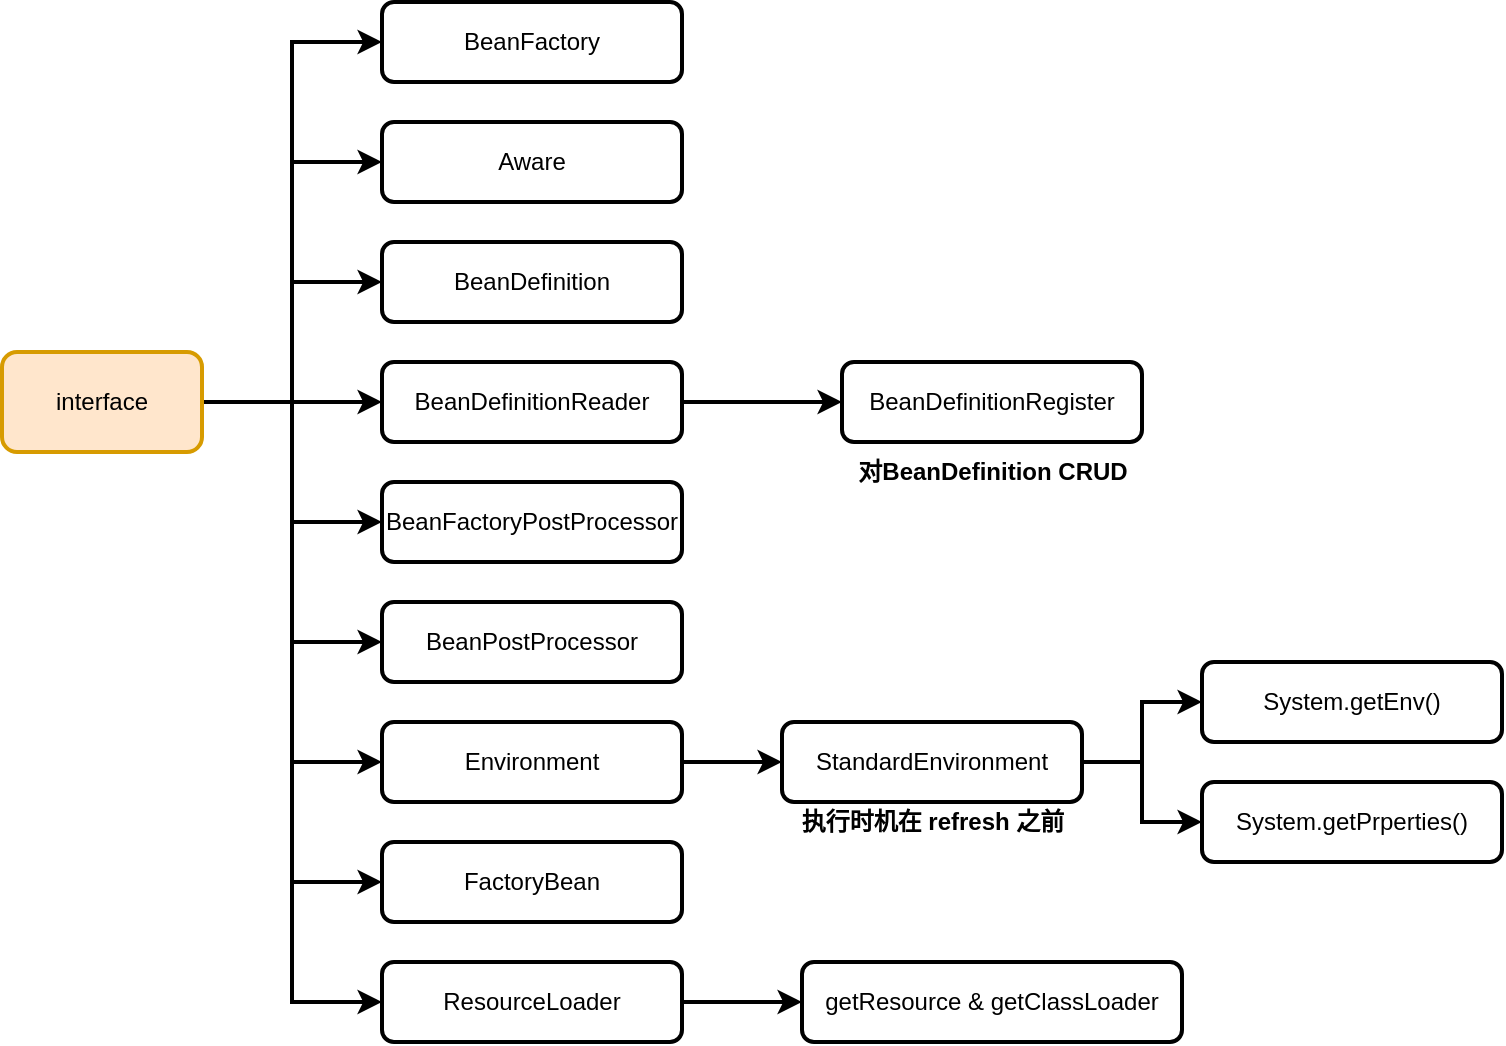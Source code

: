 <mxfile>
    <diagram id="aUQ94GuYCvivdaW4peMD" name="Page-1">
        <mxGraphModel dx="1536" dy="643" grid="1" gridSize="10" guides="1" tooltips="1" connect="1" arrows="1" fold="1" page="1" pageScale="1" pageWidth="850" pageHeight="1100" math="0" shadow="0">
            <root>
                <mxCell id="0"/>
                <mxCell id="1" parent="0"/>
                <mxCell id="4" value="" style="edgeStyle=orthogonalEdgeStyle;rounded=0;orthogonalLoop=1;jettySize=auto;html=1;fontStyle=0;fontSize=12;strokeWidth=2;entryX=0;entryY=0.5;entryDx=0;entryDy=0;" parent="1" source="2" target="3" edge="1">
                    <mxGeometry relative="1" as="geometry"/>
                </mxCell>
                <mxCell id="18" style="edgeStyle=orthogonalEdgeStyle;rounded=0;orthogonalLoop=1;jettySize=auto;html=1;entryX=0;entryY=0.5;entryDx=0;entryDy=0;fontSize=12;strokeWidth=2;" parent="1" source="2" target="6" edge="1">
                    <mxGeometry relative="1" as="geometry"/>
                </mxCell>
                <mxCell id="20" style="edgeStyle=orthogonalEdgeStyle;rounded=0;orthogonalLoop=1;jettySize=auto;html=1;entryX=0;entryY=0.5;entryDx=0;entryDy=0;fontSize=12;strokeWidth=2;" parent="1" source="2" target="8" edge="1">
                    <mxGeometry relative="1" as="geometry"/>
                </mxCell>
                <mxCell id="21" style="edgeStyle=orthogonalEdgeStyle;rounded=0;orthogonalLoop=1;jettySize=auto;html=1;entryX=0;entryY=0.5;entryDx=0;entryDy=0;fontSize=12;strokeWidth=2;" parent="1" source="2" target="9" edge="1">
                    <mxGeometry relative="1" as="geometry"/>
                </mxCell>
                <mxCell id="22" style="edgeStyle=orthogonalEdgeStyle;rounded=0;orthogonalLoop=1;jettySize=auto;html=1;entryX=0;entryY=0.5;entryDx=0;entryDy=0;fontSize=12;strokeWidth=2;" parent="1" source="2" target="10" edge="1">
                    <mxGeometry relative="1" as="geometry"/>
                </mxCell>
                <mxCell id="23" style="edgeStyle=orthogonalEdgeStyle;rounded=0;orthogonalLoop=1;jettySize=auto;html=1;entryX=0;entryY=0.5;entryDx=0;entryDy=0;fontSize=12;strokeWidth=2;" parent="1" source="2" target="11" edge="1">
                    <mxGeometry relative="1" as="geometry"/>
                </mxCell>
                <mxCell id="25" style="edgeStyle=orthogonalEdgeStyle;rounded=0;orthogonalLoop=1;jettySize=auto;html=1;entryX=0;entryY=0.5;entryDx=0;entryDy=0;fontSize=12;strokeWidth=2;" parent="1" source="2" target="7" edge="1">
                    <mxGeometry relative="1" as="geometry"/>
                </mxCell>
                <mxCell id="27" style="edgeStyle=orthogonalEdgeStyle;rounded=0;orthogonalLoop=1;jettySize=auto;html=1;entryX=0;entryY=0.5;entryDx=0;entryDy=0;fontSize=12;strokeWidth=2;" parent="1" source="2" target="26" edge="1">
                    <mxGeometry relative="1" as="geometry"/>
                </mxCell>
                <mxCell id="32" style="edgeStyle=orthogonalEdgeStyle;rounded=0;orthogonalLoop=1;jettySize=auto;html=1;entryX=0;entryY=0.5;entryDx=0;entryDy=0;strokeWidth=2;" edge="1" parent="1" source="2" target="31">
                    <mxGeometry relative="1" as="geometry"/>
                </mxCell>
                <mxCell id="2" value="interface" style="rounded=1;whiteSpace=wrap;html=1;strokeWidth=2;fontStyle=0;fillColor=#ffe6cc;strokeColor=#d79b00;" parent="1" vertex="1">
                    <mxGeometry x="40" y="255" width="100" height="50" as="geometry"/>
                </mxCell>
                <mxCell id="3" value="BeanFactory" style="rounded=1;whiteSpace=wrap;html=1;strokeWidth=2;fontStyle=0" parent="1" vertex="1">
                    <mxGeometry x="230" y="80" width="150" height="40" as="geometry"/>
                </mxCell>
                <mxCell id="6" value="Aware&lt;span style=&quot;color: rgba(0 , 0 , 0 , 0) ; font-family: monospace ; font-size: 0px&quot;&gt;%3CmxGraphModel%3E%3Croot%3E%3CmxCell%20id%3D%220%22%2F%3E%3CmxCell%20id%3D%221%22%20parent%3D%220%22%2F%3E%3CmxCell%20id%3D%222%22%20value%3D%22BeanFactory%22%20style%3D%22rounded%3D1%3BwhiteSpace%3Dwrap%3Bhtml%3D1%3BstrokeWidth%3D2%3BfontStyle%3D0%22%20vertex%3D%221%22%20parent%3D%221%22%3E%3CmxGeometry%20x%3D%22270%22%20y%3D%2280%22%20width%3D%22150%22%20height%3D%2240%22%20as%3D%22geometry%22%2F%3E%3C%2FmxCell%3E%3C%2Froot%3E%3C%2FmxGraphModel%3E&lt;/span&gt;" style="rounded=1;whiteSpace=wrap;html=1;strokeWidth=2;fontStyle=0" parent="1" vertex="1">
                    <mxGeometry x="230" y="140" width="150" height="40" as="geometry"/>
                </mxCell>
                <mxCell id="7" value="BeanDefinition" style="rounded=1;whiteSpace=wrap;html=1;strokeWidth=2;fontStyle=0" parent="1" vertex="1">
                    <mxGeometry x="230" y="200" width="150" height="40" as="geometry"/>
                </mxCell>
                <mxCell id="29" value="" style="edgeStyle=orthogonalEdgeStyle;rounded=0;orthogonalLoop=1;jettySize=auto;html=1;fontSize=12;strokeWidth=2;" parent="1" source="8" target="28" edge="1">
                    <mxGeometry relative="1" as="geometry"/>
                </mxCell>
                <mxCell id="8" value="BeanDefinitionReader" style="rounded=1;whiteSpace=wrap;html=1;strokeWidth=2;fontStyle=0" parent="1" vertex="1">
                    <mxGeometry x="230" y="260" width="150" height="40" as="geometry"/>
                </mxCell>
                <mxCell id="9" value="BeanFactoryPostProcessor" style="rounded=1;whiteSpace=wrap;html=1;strokeWidth=2;fontStyle=0" parent="1" vertex="1">
                    <mxGeometry x="230" y="320" width="150" height="40" as="geometry"/>
                </mxCell>
                <mxCell id="10" value="BeanPostProcessor" style="rounded=1;whiteSpace=wrap;html=1;strokeWidth=2;fontStyle=0" parent="1" vertex="1">
                    <mxGeometry x="230" y="380" width="150" height="40" as="geometry"/>
                </mxCell>
                <mxCell id="13" value="" style="edgeStyle=orthogonalEdgeStyle;rounded=0;orthogonalLoop=1;jettySize=auto;html=1;fontSize=12;strokeWidth=2;" parent="1" source="11" target="12" edge="1">
                    <mxGeometry relative="1" as="geometry"/>
                </mxCell>
                <mxCell id="11" value="Environment" style="rounded=1;whiteSpace=wrap;html=1;strokeWidth=2;fontStyle=0" parent="1" vertex="1">
                    <mxGeometry x="230" y="440" width="150" height="40" as="geometry"/>
                </mxCell>
                <mxCell id="15" value="" style="edgeStyle=orthogonalEdgeStyle;rounded=0;orthogonalLoop=1;jettySize=auto;html=1;fontSize=12;strokeWidth=2;entryX=0;entryY=0.5;entryDx=0;entryDy=0;" parent="1" source="12" target="14" edge="1">
                    <mxGeometry relative="1" as="geometry">
                        <mxPoint x="640" y="420" as="targetPoint"/>
                    </mxGeometry>
                </mxCell>
                <mxCell id="17" style="edgeStyle=orthogonalEdgeStyle;rounded=0;orthogonalLoop=1;jettySize=auto;html=1;fontSize=12;strokeWidth=2;entryX=0;entryY=0.5;entryDx=0;entryDy=0;" parent="1" source="12" target="16" edge="1">
                    <mxGeometry relative="1" as="geometry">
                        <mxPoint x="640" y="490" as="targetPoint"/>
                    </mxGeometry>
                </mxCell>
                <mxCell id="12" value="StandardEnvironment" style="rounded=1;whiteSpace=wrap;html=1;strokeWidth=2;fontStyle=0" parent="1" vertex="1">
                    <mxGeometry x="430" y="440" width="150" height="40" as="geometry"/>
                </mxCell>
                <mxCell id="14" value="System.getEnv()" style="rounded=1;whiteSpace=wrap;html=1;strokeWidth=2;fontStyle=0" parent="1" vertex="1">
                    <mxGeometry x="640" y="410" width="150" height="40" as="geometry"/>
                </mxCell>
                <mxCell id="16" value="System.getPrperties()" style="rounded=1;whiteSpace=wrap;html=1;strokeWidth=2;fontStyle=0" parent="1" vertex="1">
                    <mxGeometry x="640" y="470" width="150" height="40" as="geometry"/>
                </mxCell>
                <mxCell id="24" value="&lt;b&gt;执行时机在 refresh 之前&lt;/b&gt;" style="text;html=1;align=center;verticalAlign=middle;resizable=0;points=[];autosize=1;strokeColor=none;fontSize=12;" parent="1" vertex="1">
                    <mxGeometry x="430" y="480" width="150" height="20" as="geometry"/>
                </mxCell>
                <mxCell id="26" value="FactoryBean" style="rounded=1;whiteSpace=wrap;html=1;strokeWidth=2;fontStyle=0" parent="1" vertex="1">
                    <mxGeometry x="230" y="500" width="150" height="40" as="geometry"/>
                </mxCell>
                <mxCell id="28" value="BeanDefinitionRegister" style="rounded=1;whiteSpace=wrap;html=1;strokeWidth=2;fontStyle=0" parent="1" vertex="1">
                    <mxGeometry x="460" y="260" width="150" height="40" as="geometry"/>
                </mxCell>
                <mxCell id="30" value="&lt;b&gt;对BeanDefinition CRUD&lt;/b&gt;" style="text;html=1;align=center;verticalAlign=middle;resizable=0;points=[];autosize=1;strokeColor=none;fontSize=12;" parent="1" vertex="1">
                    <mxGeometry x="460" y="305" width="150" height="20" as="geometry"/>
                </mxCell>
                <mxCell id="34" value="" style="edgeStyle=orthogonalEdgeStyle;rounded=0;orthogonalLoop=1;jettySize=auto;html=1;strokeWidth=2;" edge="1" parent="1" source="31" target="33">
                    <mxGeometry relative="1" as="geometry"/>
                </mxCell>
                <mxCell id="31" value="ResourceLoader" style="rounded=1;whiteSpace=wrap;html=1;strokeWidth=2;fontStyle=0" vertex="1" parent="1">
                    <mxGeometry x="230" y="560" width="150" height="40" as="geometry"/>
                </mxCell>
                <mxCell id="33" value="getResource &amp;amp; getClassLoader" style="rounded=1;whiteSpace=wrap;html=1;strokeWidth=2;fontStyle=0" vertex="1" parent="1">
                    <mxGeometry x="440" y="560" width="190" height="40" as="geometry"/>
                </mxCell>
            </root>
        </mxGraphModel>
    </diagram>
</mxfile>
